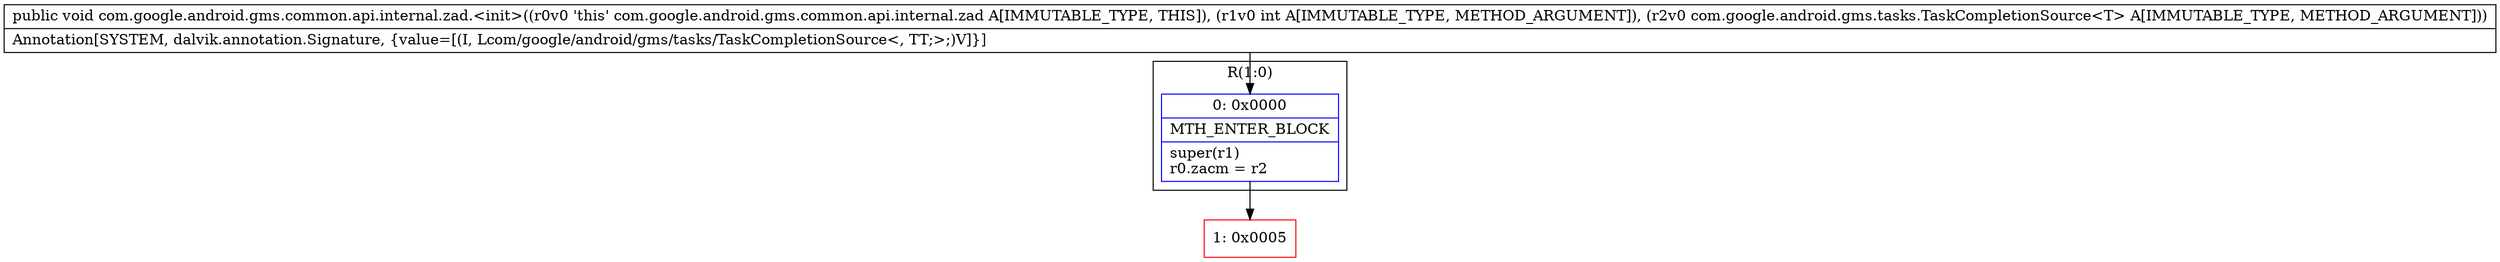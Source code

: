 digraph "CFG forcom.google.android.gms.common.api.internal.zad.\<init\>(ILcom\/google\/android\/gms\/tasks\/TaskCompletionSource;)V" {
subgraph cluster_Region_860200590 {
label = "R(1:0)";
node [shape=record,color=blue];
Node_0 [shape=record,label="{0\:\ 0x0000|MTH_ENTER_BLOCK\l|super(r1)\lr0.zacm = r2\l}"];
}
Node_1 [shape=record,color=red,label="{1\:\ 0x0005}"];
MethodNode[shape=record,label="{public void com.google.android.gms.common.api.internal.zad.\<init\>((r0v0 'this' com.google.android.gms.common.api.internal.zad A[IMMUTABLE_TYPE, THIS]), (r1v0 int A[IMMUTABLE_TYPE, METHOD_ARGUMENT]), (r2v0 com.google.android.gms.tasks.TaskCompletionSource\<T\> A[IMMUTABLE_TYPE, METHOD_ARGUMENT]))  | Annotation[SYSTEM, dalvik.annotation.Signature, \{value=[(I, Lcom\/google\/android\/gms\/tasks\/TaskCompletionSource\<, TT;\>;)V]\}]\l}"];
MethodNode -> Node_0;
Node_0 -> Node_1;
}


